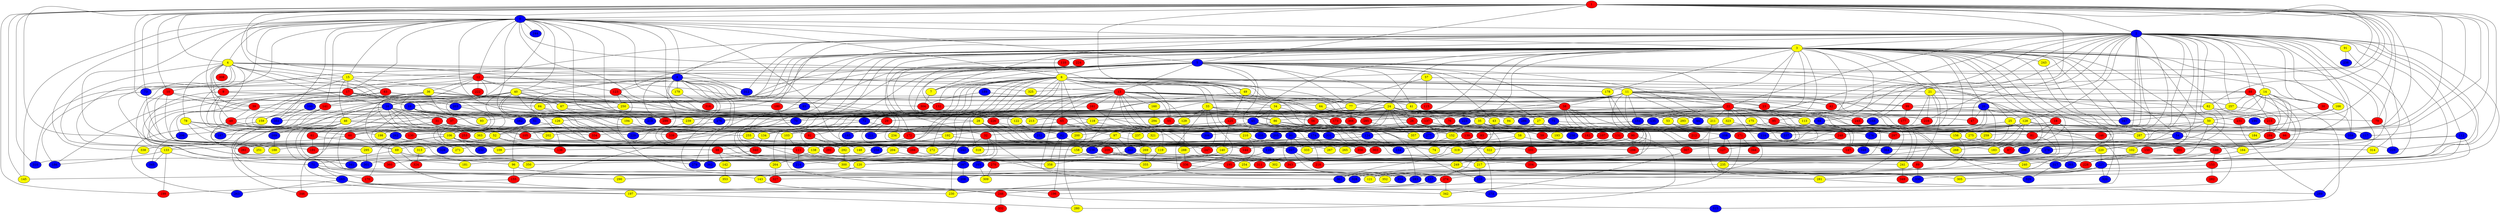 graph {
0 [style = filled fillcolor = blue];
1 [style = filled fillcolor = red];
2 [style = filled fillcolor = blue];
3 [style = filled fillcolor = yellow];
4 [style = filled fillcolor = yellow];
5 [style = filled fillcolor = blue];
6 [style = filled fillcolor = yellow];
7 [style = filled fillcolor = yellow];
8 [style = filled fillcolor = blue];
9 [style = filled fillcolor = red];
10 [style = filled fillcolor = red];
11 [style = filled fillcolor = yellow];
12 [style = filled fillcolor = red];
13 [style = filled fillcolor = red];
14 [style = filled fillcolor = yellow];
15 [style = filled fillcolor = yellow];
16 [style = filled fillcolor = blue];
17 [style = filled fillcolor = red];
18 [style = filled fillcolor = red];
19 [style = filled fillcolor = blue];
20 [style = filled fillcolor = blue];
21 [style = filled fillcolor = yellow];
22 [style = filled fillcolor = red];
23 [style = filled fillcolor = red];
24 [style = filled fillcolor = yellow];
25 [style = filled fillcolor = yellow];
26 [style = filled fillcolor = red];
27 [style = filled fillcolor = yellow];
28 [style = filled fillcolor = yellow];
29 [style = filled fillcolor = red];
30 [style = filled fillcolor = red];
31 [style = filled fillcolor = red];
32 [style = filled fillcolor = red];
33 [style = filled fillcolor = yellow];
34 [style = filled fillcolor = yellow];
35 [style = filled fillcolor = yellow];
36 [style = filled fillcolor = yellow];
37 [style = filled fillcolor = red];
38 [style = filled fillcolor = red];
39 [style = filled fillcolor = red];
40 [style = filled fillcolor = yellow];
41 [style = filled fillcolor = yellow];
42 [style = filled fillcolor = red];
43 [style = filled fillcolor = yellow];
44 [style = filled fillcolor = blue];
45 [style = filled fillcolor = blue];
46 [style = filled fillcolor = yellow];
47 [style = filled fillcolor = red];
48 [style = filled fillcolor = red];
49 [style = filled fillcolor = yellow];
50 [style = filled fillcolor = yellow];
51 [style = filled fillcolor = blue];
52 [style = filled fillcolor = yellow];
53 [style = filled fillcolor = yellow];
54 [style = filled fillcolor = blue];
55 [style = filled fillcolor = red];
56 [style = filled fillcolor = red];
57 [style = filled fillcolor = yellow];
58 [style = filled fillcolor = yellow];
59 [style = filled fillcolor = red];
60 [style = filled fillcolor = red];
61 [style = filled fillcolor = red];
62 [style = filled fillcolor = yellow];
63 [style = filled fillcolor = red];
64 [style = filled fillcolor = yellow];
65 [style = filled fillcolor = red];
66 [style = filled fillcolor = red];
67 [style = filled fillcolor = yellow];
68 [style = filled fillcolor = blue];
69 [style = filled fillcolor = yellow];
70 [style = filled fillcolor = blue];
71 [style = filled fillcolor = blue];
72 [style = filled fillcolor = blue];
73 [style = filled fillcolor = blue];
74 [style = filled fillcolor = yellow];
75 [style = filled fillcolor = blue];
76 [style = filled fillcolor = red];
77 [style = filled fillcolor = yellow];
78 [style = filled fillcolor = yellow];
79 [style = filled fillcolor = red];
80 [style = filled fillcolor = blue];
81 [style = filled fillcolor = red];
82 [style = filled fillcolor = blue];
83 [style = filled fillcolor = red];
84 [style = filled fillcolor = yellow];
85 [style = filled fillcolor = blue];
86 [style = filled fillcolor = yellow];
87 [style = filled fillcolor = red];
88 [style = filled fillcolor = red];
89 [style = filled fillcolor = red];
90 [style = filled fillcolor = red];
91 [style = filled fillcolor = yellow];
92 [style = filled fillcolor = red];
93 [style = filled fillcolor = yellow];
94 [style = filled fillcolor = yellow];
95 [style = filled fillcolor = red];
96 [style = filled fillcolor = yellow];
97 [style = filled fillcolor = yellow];
98 [style = filled fillcolor = red];
99 [style = filled fillcolor = red];
100 [style = filled fillcolor = blue];
101 [style = filled fillcolor = red];
102 [style = filled fillcolor = yellow];
103 [style = filled fillcolor = yellow];
104 [style = filled fillcolor = red];
105 [style = filled fillcolor = red];
106 [style = filled fillcolor = yellow];
107 [style = filled fillcolor = red];
108 [style = filled fillcolor = blue];
109 [style = filled fillcolor = yellow];
110 [style = filled fillcolor = red];
111 [style = filled fillcolor = red];
112 [style = filled fillcolor = blue];
113 [style = filled fillcolor = yellow];
114 [style = filled fillcolor = blue];
115 [style = filled fillcolor = red];
116 [style = filled fillcolor = blue];
117 [style = filled fillcolor = blue];
118 [style = filled fillcolor = yellow];
119 [style = filled fillcolor = yellow];
120 [style = filled fillcolor = yellow];
121 [style = filled fillcolor = yellow];
122 [style = filled fillcolor = yellow];
123 [style = filled fillcolor = red];
124 [style = filled fillcolor = blue];
125 [style = filled fillcolor = red];
126 [style = filled fillcolor = yellow];
127 [style = filled fillcolor = red];
128 [style = filled fillcolor = yellow];
129 [style = filled fillcolor = yellow];
130 [style = filled fillcolor = red];
131 [style = filled fillcolor = red];
132 [style = filled fillcolor = red];
133 [style = filled fillcolor = yellow];
134 [style = filled fillcolor = yellow];
135 [style = filled fillcolor = blue];
136 [style = filled fillcolor = red];
137 [style = filled fillcolor = red];
138 [style = filled fillcolor = yellow];
139 [style = filled fillcolor = red];
140 [style = filled fillcolor = yellow];
141 [style = filled fillcolor = red];
142 [style = filled fillcolor = yellow];
143 [style = filled fillcolor = yellow];
144 [style = filled fillcolor = red];
145 [style = filled fillcolor = yellow];
146 [style = filled fillcolor = red];
147 [style = filled fillcolor = red];
148 [style = filled fillcolor = yellow];
149 [style = filled fillcolor = red];
150 [style = filled fillcolor = red];
151 [style = filled fillcolor = blue];
152 [style = filled fillcolor = yellow];
153 [style = filled fillcolor = red];
154 [style = filled fillcolor = blue];
155 [style = filled fillcolor = red];
156 [style = filled fillcolor = yellow];
157 [style = filled fillcolor = blue];
158 [style = filled fillcolor = yellow];
159 [style = filled fillcolor = yellow];
160 [style = filled fillcolor = yellow];
161 [style = filled fillcolor = red];
162 [style = filled fillcolor = blue];
163 [style = filled fillcolor = blue];
164 [style = filled fillcolor = yellow];
165 [style = filled fillcolor = blue];
166 [style = filled fillcolor = yellow];
167 [style = filled fillcolor = blue];
168 [style = filled fillcolor = blue];
169 [style = filled fillcolor = blue];
170 [style = filled fillcolor = red];
171 [style = filled fillcolor = red];
172 [style = filled fillcolor = red];
173 [style = filled fillcolor = red];
174 [style = filled fillcolor = blue];
175 [style = filled fillcolor = yellow];
176 [style = filled fillcolor = blue];
177 [style = filled fillcolor = red];
178 [style = filled fillcolor = yellow];
179 [style = filled fillcolor = yellow];
180 [style = filled fillcolor = red];
181 [style = filled fillcolor = yellow];
182 [style = filled fillcolor = red];
183 [style = filled fillcolor = yellow];
184 [style = filled fillcolor = yellow];
185 [style = filled fillcolor = blue];
186 [style = filled fillcolor = blue];
187 [style = filled fillcolor = blue];
188 [style = filled fillcolor = yellow];
189 [style = filled fillcolor = blue];
190 [style = filled fillcolor = blue];
191 [style = filled fillcolor = red];
192 [style = filled fillcolor = yellow];
193 [style = filled fillcolor = yellow];
194 [style = filled fillcolor = yellow];
195 [style = filled fillcolor = red];
196 [style = filled fillcolor = red];
197 [style = filled fillcolor = yellow];
198 [style = filled fillcolor = yellow];
199 [style = filled fillcolor = red];
200 [style = filled fillcolor = yellow];
201 [style = filled fillcolor = red];
202 [style = filled fillcolor = yellow];
203 [style = filled fillcolor = blue];
204 [style = filled fillcolor = yellow];
205 [style = filled fillcolor = blue];
206 [style = filled fillcolor = blue];
207 [style = filled fillcolor = blue];
208 [style = filled fillcolor = blue];
209 [style = filled fillcolor = red];
210 [style = filled fillcolor = yellow];
211 [style = filled fillcolor = yellow];
212 [style = filled fillcolor = red];
213 [style = filled fillcolor = yellow];
214 [style = filled fillcolor = blue];
215 [style = filled fillcolor = red];
216 [style = filled fillcolor = red];
217 [style = filled fillcolor = yellow];
218 [style = filled fillcolor = red];
219 [style = filled fillcolor = blue];
220 [style = filled fillcolor = yellow];
221 [style = filled fillcolor = blue];
222 [style = filled fillcolor = red];
223 [style = filled fillcolor = blue];
224 [style = filled fillcolor = red];
225 [style = filled fillcolor = blue];
226 [style = filled fillcolor = red];
227 [style = filled fillcolor = blue];
228 [style = filled fillcolor = red];
229 [style = filled fillcolor = blue];
230 [style = filled fillcolor = yellow];
231 [style = filled fillcolor = red];
232 [style = filled fillcolor = blue];
233 [style = filled fillcolor = blue];
234 [style = filled fillcolor = yellow];
235 [style = filled fillcolor = yellow];
236 [style = filled fillcolor = blue];
237 [style = filled fillcolor = yellow];
238 [style = filled fillcolor = blue];
239 [style = filled fillcolor = yellow];
240 [style = filled fillcolor = yellow];
241 [style = filled fillcolor = yellow];
242 [style = filled fillcolor = blue];
243 [style = filled fillcolor = yellow];
244 [style = filled fillcolor = blue];
245 [style = filled fillcolor = red];
246 [style = filled fillcolor = red];
247 [style = filled fillcolor = red];
248 [style = filled fillcolor = red];
249 [style = filled fillcolor = yellow];
250 [style = filled fillcolor = yellow];
251 [style = filled fillcolor = yellow];
252 [style = filled fillcolor = blue];
253 [style = filled fillcolor = red];
254 [style = filled fillcolor = yellow];
255 [style = filled fillcolor = yellow];
256 [style = filled fillcolor = blue];
257 [style = filled fillcolor = yellow];
258 [style = filled fillcolor = blue];
259 [style = filled fillcolor = yellow];
260 [style = filled fillcolor = blue];
261 [style = filled fillcolor = red];
262 [style = filled fillcolor = blue];
263 [style = filled fillcolor = blue];
264 [style = filled fillcolor = yellow];
265 [style = filled fillcolor = yellow];
266 [style = filled fillcolor = red];
267 [style = filled fillcolor = yellow];
268 [style = filled fillcolor = yellow];
269 [style = filled fillcolor = yellow];
270 [style = filled fillcolor = red];
271 [style = filled fillcolor = yellow];
272 [style = filled fillcolor = yellow];
273 [style = filled fillcolor = blue];
274 [style = filled fillcolor = red];
275 [style = filled fillcolor = yellow];
276 [style = filled fillcolor = blue];
277 [style = filled fillcolor = blue];
278 [style = filled fillcolor = blue];
279 [style = filled fillcolor = blue];
280 [style = filled fillcolor = yellow];
281 [style = filled fillcolor = yellow];
282 [style = filled fillcolor = red];
283 [style = filled fillcolor = blue];
284 [style = filled fillcolor = red];
285 [style = filled fillcolor = red];
286 [style = filled fillcolor = blue];
287 [style = filled fillcolor = yellow];
288 [style = filled fillcolor = yellow];
289 [style = filled fillcolor = blue];
290 [style = filled fillcolor = yellow];
291 [style = filled fillcolor = red];
292 [style = filled fillcolor = yellow];
293 [style = filled fillcolor = yellow];
294 [style = filled fillcolor = yellow];
295 [style = filled fillcolor = yellow];
296 [style = filled fillcolor = blue];
297 [style = filled fillcolor = red];
298 [style = filled fillcolor = red];
299 [style = filled fillcolor = red];
300 [style = filled fillcolor = yellow];
301 [style = filled fillcolor = blue];
302 [style = filled fillcolor = yellow];
303 [style = filled fillcolor = red];
304 [style = filled fillcolor = red];
305 [style = filled fillcolor = yellow];
306 [style = filled fillcolor = blue];
307 [style = filled fillcolor = red];
308 [style = filled fillcolor = red];
309 [style = filled fillcolor = yellow];
310 [style = filled fillcolor = blue];
311 [style = filled fillcolor = red];
312 [style = filled fillcolor = blue];
313 [style = filled fillcolor = yellow];
314 [style = filled fillcolor = yellow];
315 [style = filled fillcolor = blue];
316 [style = filled fillcolor = red];
317 [style = filled fillcolor = blue];
318 [style = filled fillcolor = yellow];
319 [style = filled fillcolor = yellow];
320 [style = filled fillcolor = blue];
321 [style = filled fillcolor = yellow];
322 [style = filled fillcolor = yellow];
323 [style = filled fillcolor = yellow];
324 [style = filled fillcolor = red];
325 [style = filled fillcolor = yellow];
326 [style = filled fillcolor = blue];
327 [style = filled fillcolor = red];
328 [style = filled fillcolor = blue];
329 [style = filled fillcolor = blue];
330 [style = filled fillcolor = blue];
331 [style = filled fillcolor = blue];
332 [style = filled fillcolor = red];
333 [style = filled fillcolor = yellow];
334 [style = filled fillcolor = red];
335 [style = filled fillcolor = blue];
336 [style = filled fillcolor = red];
337 [style = filled fillcolor = blue];
338 [style = filled fillcolor = yellow];
339 [style = filled fillcolor = red];
340 [style = filled fillcolor = red];
341 [style = filled fillcolor = blue];
342 [style = filled fillcolor = yellow];
343 [style = filled fillcolor = red];
344 [style = filled fillcolor = red];
345 [style = filled fillcolor = blue];
346 [style = filled fillcolor = red];
347 [style = filled fillcolor = blue];
348 [style = filled fillcolor = blue];
349 [style = filled fillcolor = red];
350 [style = filled fillcolor = yellow];
351 [style = filled fillcolor = blue];
352 [style = filled fillcolor = yellow];
353 [style = filled fillcolor = yellow];
354 [style = filled fillcolor = blue];
355 [style = filled fillcolor = yellow];
356 [style = filled fillcolor = red];
357 [style = filled fillcolor = yellow];
358 [style = filled fillcolor = yellow];
359 [style = filled fillcolor = blue];
360 [style = filled fillcolor = red];
361 [style = filled fillcolor = blue];
362 [style = filled fillcolor = blue];
363 [style = filled fillcolor = yellow];
364 [style = filled fillcolor = blue];
365 [style = filled fillcolor = blue];
366 [style = filled fillcolor = red];
0 -- 3;
1 -- 10;
1 -- 12;
1 -- 15;
1 -- 21;
1 -- 42;
1 -- 49;
1 -- 62;
1 -- 69;
1 -- 70;
1 -- 73;
1 -- 79;
1 -- 117;
1 -- 145;
1 -- 176;
1 -- 190;
1 -- 5;
1 -- 4;
1 -- 2;
1 -- 0;
1 -- 199;
1 -- 228;
1 -- 248;
1 -- 287;
1 -- 297;
1 -- 310;
1 -- 325;
0 -- 2;
0 -- 4;
0 -- 5;
0 -- 6;
0 -- 8;
0 -- 12;
0 -- 15;
0 -- 17;
0 -- 26;
0 -- 40;
0 -- 49;
0 -- 68;
0 -- 71;
0 -- 73;
0 -- 76;
0 -- 141;
0 -- 145;
0 -- 152;
0 -- 200;
0 -- 226;
0 -- 244;
0 -- 251;
0 -- 267;
0 -- 276;
0 -- 338;
0 -- 351;
0 -- 355;
0 -- 366;
2 -- 3;
2 -- 6;
2 -- 7;
2 -- 8;
2 -- 14;
2 -- 16;
2 -- 17;
2 -- 22;
2 -- 30;
2 -- 47;
2 -- 66;
2 -- 69;
2 -- 86;
2 -- 88;
2 -- 91;
2 -- 104;
2 -- 112;
2 -- 124;
2 -- 128;
2 -- 131;
2 -- 150;
2 -- 153;
2 -- 166;
2 -- 168;
2 -- 180;
2 -- 182;
2 -- 216;
2 -- 225;
2 -- 227;
2 -- 245;
2 -- 257;
2 -- 259;
2 -- 266;
2 -- 275;
2 -- 278;
2 -- 285;
2 -- 286;
2 -- 312;
2 -- 359;
2 -- 365;
3 -- 5;
3 -- 11;
3 -- 18;
3 -- 19;
3 -- 20;
3 -- 21;
3 -- 23;
3 -- 24;
3 -- 32;
3 -- 35;
3 -- 45;
3 -- 48;
3 -- 50;
3 -- 54;
3 -- 67;
3 -- 68;
3 -- 79;
3 -- 83;
3 -- 84;
3 -- 95;
3 -- 102;
3 -- 110;
3 -- 120;
3 -- 123;
3 -- 132;
3 -- 139;
3 -- 155;
3 -- 172;
3 -- 173;
3 -- 178;
3 -- 213;
3 -- 215;
3 -- 220;
3 -- 224;
3 -- 243;
3 -- 254;
3 -- 268;
3 -- 279;
3 -- 287;
3 -- 289;
3 -- 293;
3 -- 299;
3 -- 340;
3 -- 347;
3 -- 361;
4 -- 8;
4 -- 9;
4 -- 13;
4 -- 16;
4 -- 29;
4 -- 39;
4 -- 48;
4 -- 72;
4 -- 78;
4 -- 104;
4 -- 123;
4 -- 133;
4 -- 181;
4 -- 253;
4 -- 308;
4 -- 312;
5 -- 6;
5 -- 7;
5 -- 10;
5 -- 12;
5 -- 13;
5 -- 15;
5 -- 22;
5 -- 25;
5 -- 26;
5 -- 27;
5 -- 28;
5 -- 30;
5 -- 38;
5 -- 41;
5 -- 43;
5 -- 50;
5 -- 77;
5 -- 85;
5 -- 118;
5 -- 141;
5 -- 167;
5 -- 174;
5 -- 203;
5 -- 211;
5 -- 362;
6 -- 7;
6 -- 11;
6 -- 13;
6 -- 21;
6 -- 23;
6 -- 27;
6 -- 33;
6 -- 34;
6 -- 49;
6 -- 53;
6 -- 55;
6 -- 65;
6 -- 70;
6 -- 73;
6 -- 77;
6 -- 80;
6 -- 87;
6 -- 97;
6 -- 103;
6 -- 111;
6 -- 126;
6 -- 128;
6 -- 132;
6 -- 134;
6 -- 148;
6 -- 239;
6 -- 255;
6 -- 272;
6 -- 277;
6 -- 291;
7 -- 304;
8 -- 9;
8 -- 28;
8 -- 38;
8 -- 40;
8 -- 111;
8 -- 123;
8 -- 178;
8 -- 179;
8 -- 195;
8 -- 229;
8 -- 234;
8 -- 283;
8 -- 299;
8 -- 312;
8 -- 336;
8 -- 339;
9 -- 85;
9 -- 198;
9 -- 203;
9 -- 262;
9 -- 270;
10 -- 37;
10 -- 39;
10 -- 140;
10 -- 204;
10 -- 292;
11 -- 18;
11 -- 22;
11 -- 23;
11 -- 31;
11 -- 34;
11 -- 38;
11 -- 44;
11 -- 77;
11 -- 96;
11 -- 99;
11 -- 137;
11 -- 149;
11 -- 151;
11 -- 322;
11 -- 329;
11 -- 366;
12 -- 16;
12 -- 31;
12 -- 35;
12 -- 36;
12 -- 60;
12 -- 82;
12 -- 99;
12 -- 222;
12 -- 250;
12 -- 325;
13 -- 24;
13 -- 39;
13 -- 42;
13 -- 55;
13 -- 108;
13 -- 109;
13 -- 115;
13 -- 129;
13 -- 137;
13 -- 158;
13 -- 160;
13 -- 161;
13 -- 205;
13 -- 228;
13 -- 230;
13 -- 252;
13 -- 257;
13 -- 301;
13 -- 335;
13 -- 342;
14 -- 25;
14 -- 30;
14 -- 37;
14 -- 44;
14 -- 66;
14 -- 99;
14 -- 184;
14 -- 337;
15 -- 17;
15 -- 46;
15 -- 63;
15 -- 86;
15 -- 134;
15 -- 310;
16 -- 45;
16 -- 46;
16 -- 81;
16 -- 105;
16 -- 116;
16 -- 127;
16 -- 163;
16 -- 239;
16 -- 301;
16 -- 334;
16 -- 346;
17 -- 19;
17 -- 84;
17 -- 162;
17 -- 180;
17 -- 186;
17 -- 191;
17 -- 295;
18 -- 81;
18 -- 156;
18 -- 320;
18 -- 354;
18 -- 364;
19 -- 31;
19 -- 37;
19 -- 93;
19 -- 158;
19 -- 229;
19 -- 299;
19 -- 313;
19 -- 346;
20 -- 27;
20 -- 47;
20 -- 54;
20 -- 87;
20 -- 101;
20 -- 114;
20 -- 118;
20 -- 208;
20 -- 292;
21 -- 52;
21 -- 62;
21 -- 89;
21 -- 152;
21 -- 216;
22 -- 29;
22 -- 53;
22 -- 68;
22 -- 93;
22 -- 94;
22 -- 113;
22 -- 135;
22 -- 146;
22 -- 147;
22 -- 151;
22 -- 157;
22 -- 175;
22 -- 211;
22 -- 219;
22 -- 240;
22 -- 319;
22 -- 323;
22 -- 356;
23 -- 125;
23 -- 241;
23 -- 245;
24 -- 26;
24 -- 32;
24 -- 35;
24 -- 43;
24 -- 46;
24 -- 56;
24 -- 65;
24 -- 75;
24 -- 76;
24 -- 95;
24 -- 103;
24 -- 121;
24 -- 122;
24 -- 216;
24 -- 226;
24 -- 231;
24 -- 265;
24 -- 357;
25 -- 60;
25 -- 81;
25 -- 105;
25 -- 298;
26 -- 59;
26 -- 152;
26 -- 156;
26 -- 249;
26 -- 321;
27 -- 58;
27 -- 193;
27 -- 202;
27 -- 259;
28 -- 59;
28 -- 165;
28 -- 193;
28 -- 207;
28 -- 234;
28 -- 235;
29 -- 185;
29 -- 221;
29 -- 272;
30 -- 50;
30 -- 359;
31 -- 60;
31 -- 98;
31 -- 103;
32 -- 120;
32 -- 157;
32 -- 214;
32 -- 242;
33 -- 56;
33 -- 86;
33 -- 129;
33 -- 247;
33 -- 285;
33 -- 328;
33 -- 336;
34 -- 45;
34 -- 124;
34 -- 173;
34 -- 233;
34 -- 276;
35 -- 58;
35 -- 131;
35 -- 275;
35 -- 277;
36 -- 64;
36 -- 93;
36 -- 100;
36 -- 130;
36 -- 141;
36 -- 173;
36 -- 214;
36 -- 304;
37 -- 92;
37 -- 198;
37 -- 253;
38 -- 55;
38 -- 70;
38 -- 72;
38 -- 90;
38 -- 107;
38 -- 131;
38 -- 190;
38 -- 195;
38 -- 223;
38 -- 267;
39 -- 48;
39 -- 206;
39 -- 219;
40 -- 41;
40 -- 65;
40 -- 67;
40 -- 106;
40 -- 133;
40 -- 136;
40 -- 159;
40 -- 237;
40 -- 271;
40 -- 297;
41 -- 43;
41 -- 44;
41 -- 47;
41 -- 294;
43 -- 66;
43 -- 74;
43 -- 101;
44 -- 59;
44 -- 229;
45 -- 114;
45 -- 139;
45 -- 192;
45 -- 198;
45 -- 210;
45 -- 252;
45 -- 303;
45 -- 317;
46 -- 61;
46 -- 143;
46 -- 169;
46 -- 202;
46 -- 206;
46 -- 208;
46 -- 339;
46 -- 360;
48 -- 52;
48 -- 124;
48 -- 256;
48 -- 363;
49 -- 125;
49 -- 285;
49 -- 318;
50 -- 54;
50 -- 108;
50 -- 146;
50 -- 164;
50 -- 217;
50 -- 359;
51 -- 52;
51 -- 74;
51 -- 96;
51 -- 253;
52 -- 133;
52 -- 136;
52 -- 144;
52 -- 338;
53 -- 102;
53 -- 212;
54 -- 116;
54 -- 144;
54 -- 273;
55 -- 82;
55 -- 97;
55 -- 182;
56 -- 83;
57 -- 64;
57 -- 88;
57 -- 115;
58 -- 74;
58 -- 164;
58 -- 362;
59 -- 147;
59 -- 225;
59 -- 268;
60 -- 69;
60 -- 261;
61 -- 191;
61 -- 209;
62 -- 76;
62 -- 79;
62 -- 220;
63 -- 67;
63 -- 138;
63 -- 159;
63 -- 245;
64 -- 94;
64 -- 137;
64 -- 168;
65 -- 82;
65 -- 221;
65 -- 280;
65 -- 288;
66 -- 87;
66 -- 102;
66 -- 127;
66 -- 140;
66 -- 149;
66 -- 150;
66 -- 183;
67 -- 213;
67 -- 247;
68 -- 121;
68 -- 134;
68 -- 241;
69 -- 71;
69 -- 96;
69 -- 324;
69 -- 362;
70 -- 191;
71 -- 163;
71 -- 170;
71 -- 290;
71 -- 361;
72 -- 192;
72 -- 264;
73 -- 186;
73 -- 236;
75 -- 107;
75 -- 117;
75 -- 258;
77 -- 92;
77 -- 283;
77 -- 293;
77 -- 366;
78 -- 105;
78 -- 106;
78 -- 187;
78 -- 188;
79 -- 225;
80 -- 207;
80 -- 322;
80 -- 333;
80 -- 343;
81 -- 218;
82 -- 196;
82 -- 251;
82 -- 319;
82 -- 358;
83 -- 138;
83 -- 207;
84 -- 122;
84 -- 194;
85 -- 183;
85 -- 276;
86 -- 106;
86 -- 154;
86 -- 201;
86 -- 248;
87 -- 120;
88 -- 132;
88 -- 164;
88 -- 215;
88 -- 227;
88 -- 257;
88 -- 315;
89 -- 290;
89 -- 330;
90 -- 209;
90 -- 280;
90 -- 298;
90 -- 333;
91 -- 238;
91 -- 314;
92 -- 148;
92 -- 292;
95 -- 147;
95 -- 205;
96 -- 121;
96 -- 155;
97 -- 98;
97 -- 101;
97 -- 236;
97 -- 260;
98 -- 142;
98 -- 300;
99 -- 177;
99 -- 215;
100 -- 126;
100 -- 159;
100 -- 351;
101 -- 104;
103 -- 111;
103 -- 246;
105 -- 298;
106 -- 109;
106 -- 170;
106 -- 232;
106 -- 242;
106 -- 246;
106 -- 269;
106 -- 291;
107 -- 158;
107 -- 288;
108 -- 127;
108 -- 204;
108 -- 235;
110 -- 226;
111 -- 214;
111 -- 254;
112 -- 201;
112 -- 233;
112 -- 236;
112 -- 305;
113 -- 297;
113 -- 302;
114 -- 296;
114 -- 348;
116 -- 195;
118 -- 119;
118 -- 172;
119 -- 355;
120 -- 143;
120 -- 145;
122 -- 252;
123 -- 250;
123 -- 331;
123 -- 352;
124 -- 154;
124 -- 272;
125 -- 136;
125 -- 140;
125 -- 174;
125 -- 218;
125 -- 356;
126 -- 130;
126 -- 279;
126 -- 334;
128 -- 183;
128 -- 184;
128 -- 187;
128 -- 193;
128 -- 197;
128 -- 237;
128 -- 249;
128 -- 260;
129 -- 260;
129 -- 288;
130 -- 271;
131 -- 247;
131 -- 307;
131 -- 318;
132 -- 162;
133 -- 186;
133 -- 199;
133 -- 341;
133 -- 345;
134 -- 340;
135 -- 200;
137 -- 176;
137 -- 287;
137 -- 306;
138 -- 217;
138 -- 264;
139 -- 188;
139 -- 273;
140 -- 167;
141 -- 187;
141 -- 197;
141 -- 261;
142 -- 353;
143 -- 196;
149 -- 153;
149 -- 235;
149 -- 317;
150 -- 181;
150 -- 240;
150 -- 270;
150 -- 350;
151 -- 171;
151 -- 262;
152 -- 154;
153 -- 157;
153 -- 282;
155 -- 199;
156 -- 314;
156 -- 327;
157 -- 246;
158 -- 302;
159 -- 263;
160 -- 294;
161 -- 210;
161 -- 351;
163 -- 197;
163 -- 230;
163 -- 263;
163 -- 273;
164 -- 228;
165 -- 309;
166 -- 231;
166 -- 339;
167 -- 208;
169 -- 188;
171 -- 196;
171 -- 344;
172 -- 313;
173 -- 337;
174 -- 256;
174 -- 267;
175 -- 271;
176 -- 348;
178 -- 307;
178 -- 364;
179 -- 316;
180 -- 266;
189 -- 304;
189 -- 347;
192 -- 220;
192 -- 256;
194 -- 255;
197 -- 280;
198 -- 350;
203 -- 350;
204 -- 281;
204 -- 300;
205 -- 242;
206 -- 345;
207 -- 218;
207 -- 274;
209 -- 241;
209 -- 311;
209 -- 343;
210 -- 230;
210 -- 265;
211 -- 281;
211 -- 291;
215 -- 284;
216 -- 331;
217 -- 233;
220 -- 227;
220 -- 310;
223 -- 335;
224 -- 306;
226 -- 321;
226 -- 333;
227 -- 274;
227 -- 281;
227 -- 283;
227 -- 320;
227 -- 330;
228 -- 352;
231 -- 289;
236 -- 249;
236 -- 279;
237 -- 269;
239 -- 326;
241 -- 349;
243 -- 296;
246 -- 315;
246 -- 332;
248 -- 307;
249 -- 305;
249 -- 328;
250 -- 286;
250 -- 327;
253 -- 266;
255 -- 318;
256 -- 341;
257 -- 284;
257 -- 347;
259 -- 269;
260 -- 358;
260 -- 365;
262 -- 295;
262 -- 326;
264 -- 327;
266 -- 358;
269 -- 355;
270 -- 309;
274 -- 342;
274 -- 346;
275 -- 278;
276 -- 334;
278 -- 343;
281 -- 289;
285 -- 357;
288 -- 336;
292 -- 300;
295 -- 301;
297 -- 364;
300 -- 330;
303 -- 311;
307 -- 342;
313 -- 324;
317 -- 329;
319 -- 361;
323 -- 337;
323 -- 363;
331 -- 356;
336 -- 354;
340 -- 360;
}
